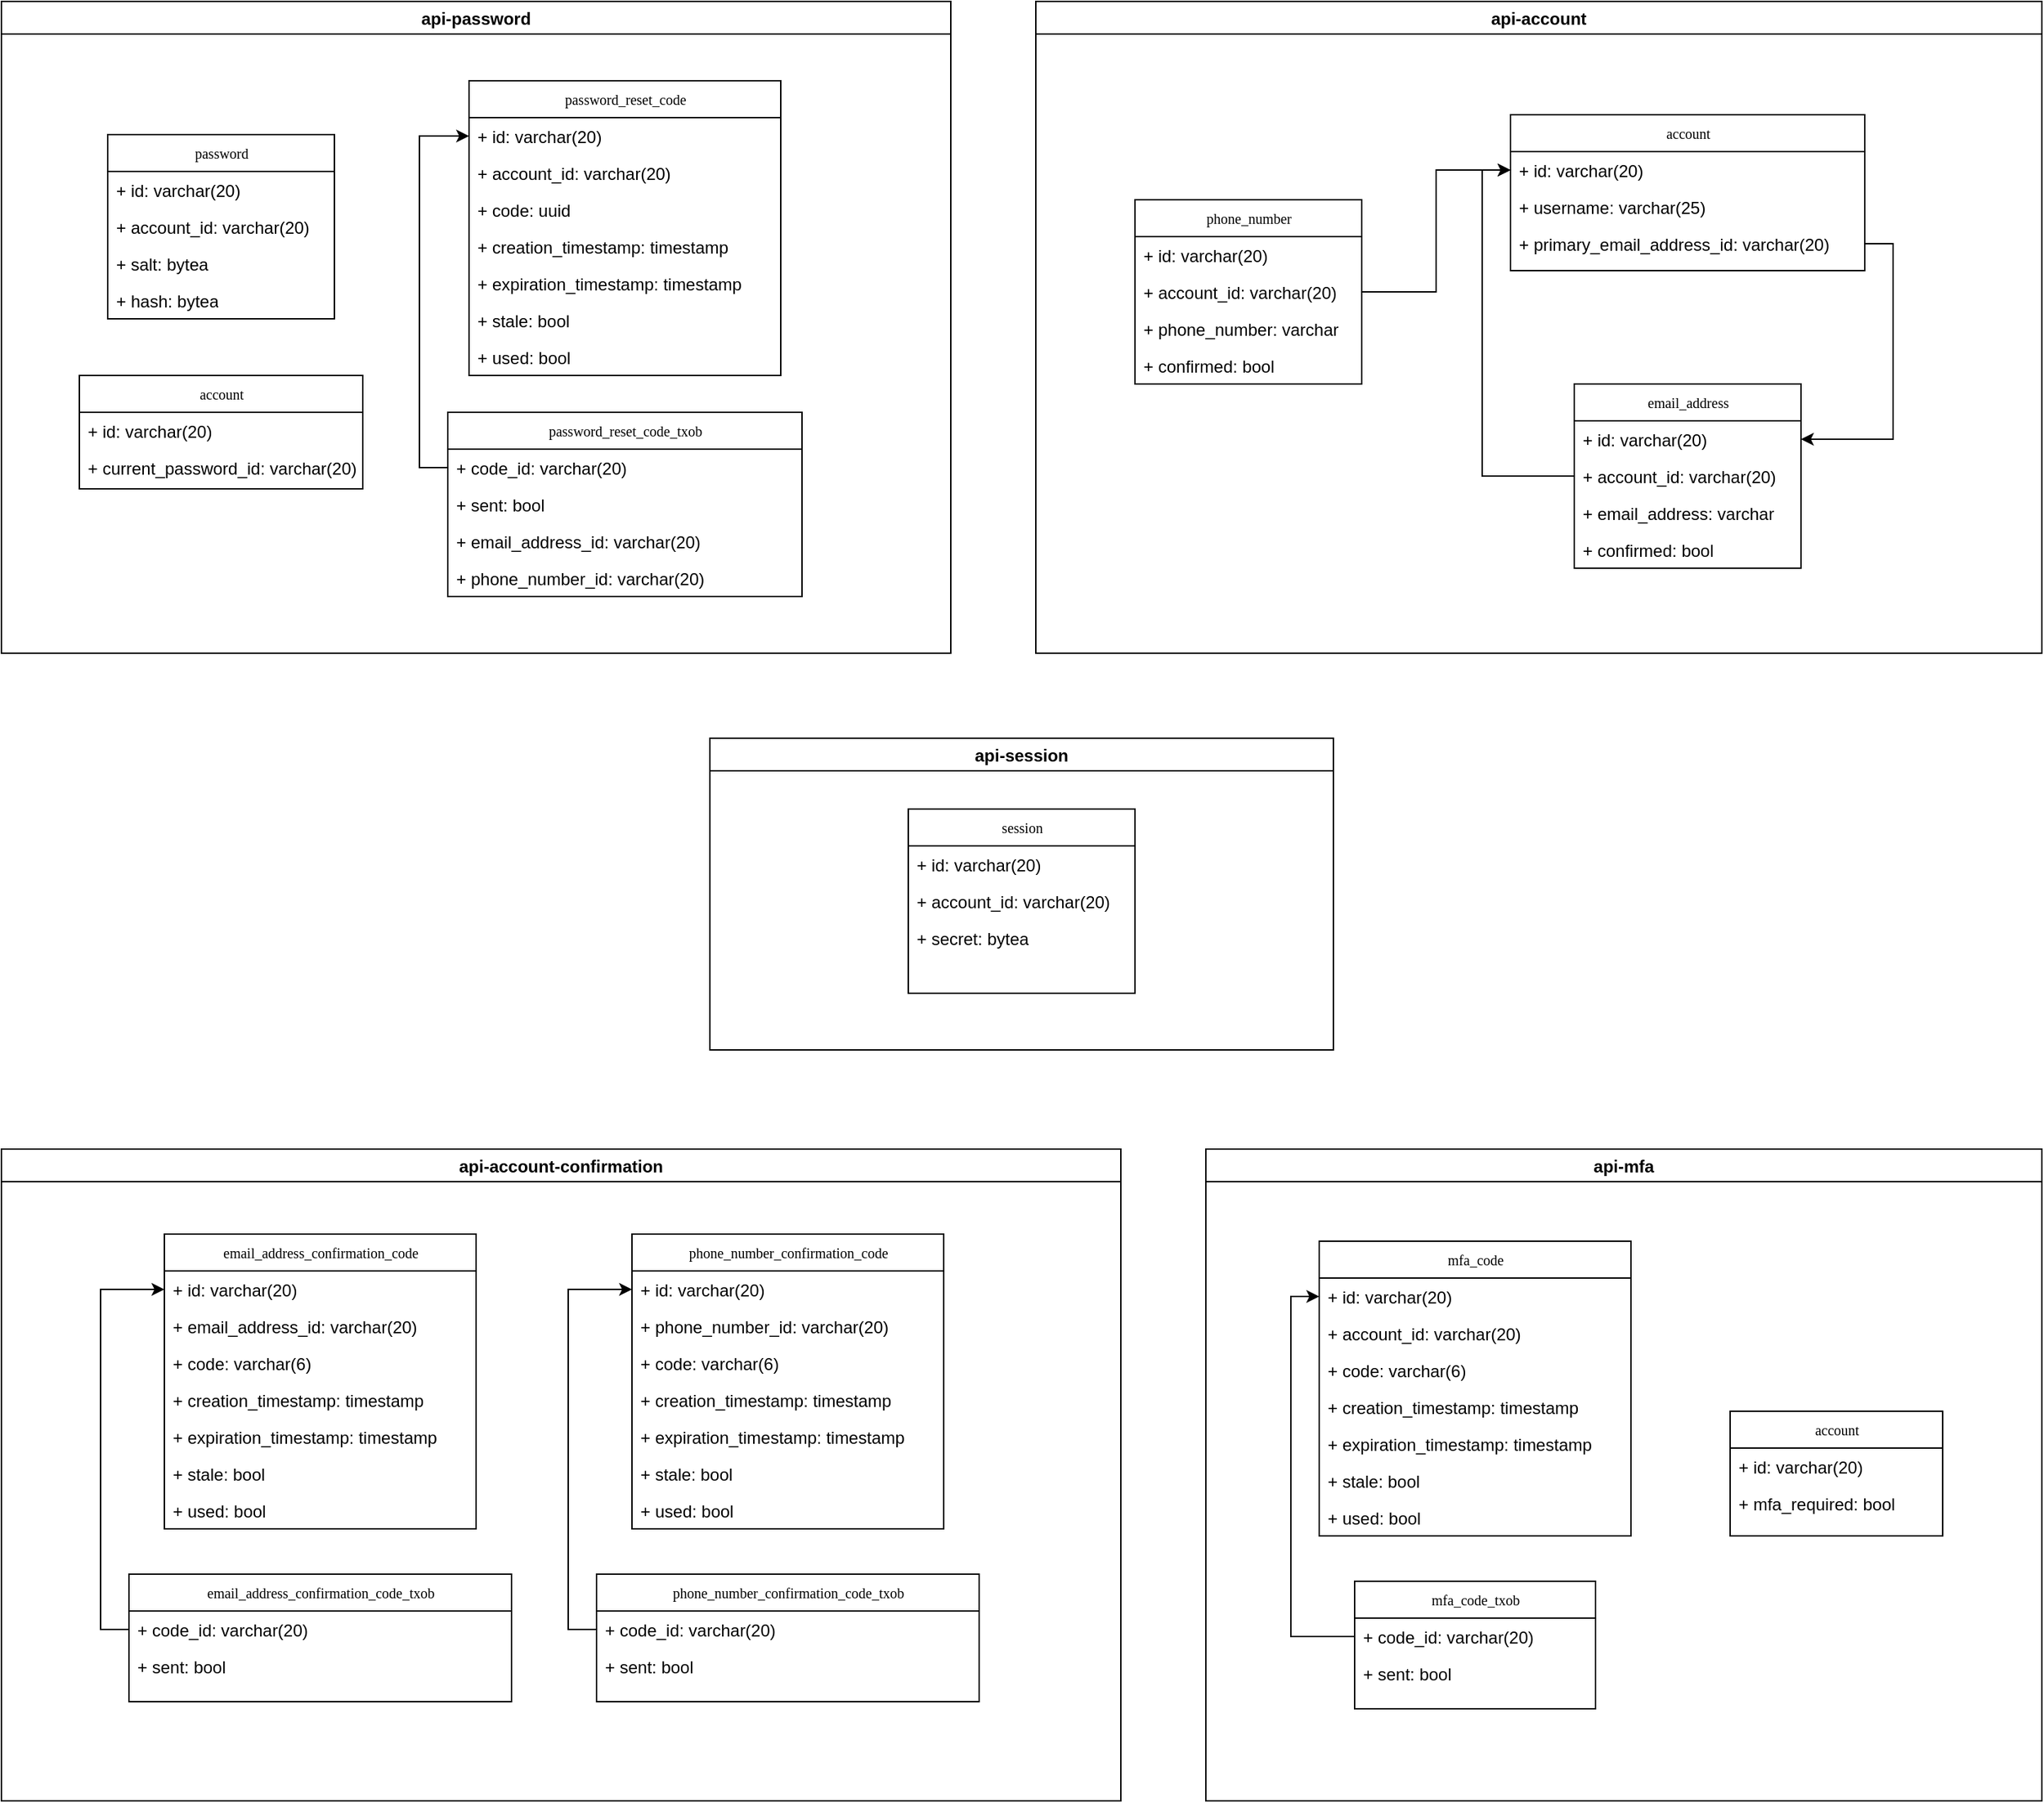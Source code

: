 <mxfile version="13.0.3" type="device"><diagram name="Page-1" id="c4acf3e9-155e-7222-9cf6-157b1a14988f"><mxGraphModel dx="2466" dy="1425" grid="1" gridSize="10" guides="1" tooltips="0" connect="1" arrows="1" fold="1" page="0" pageScale="1" pageWidth="850" pageHeight="1100" background="#ffffff" math="0" shadow="0"><root><mxCell id="0"/><mxCell id="1" parent="0"/><mxCell id="SM941Grayl3pryWCEUwA-8" value="api-account-confirmation" style="swimlane;" parent="1" vertex="1"><mxGeometry x="-410" y="620" width="790" height="460" as="geometry"/></mxCell><mxCell id="SM941Grayl3pryWCEUwA-1" value="phone_number_confirmation_code" style="swimlane;html=1;fontStyle=0;childLayout=stackLayout;horizontal=1;startSize=26;fillColor=none;horizontalStack=0;resizeParent=1;resizeLast=0;collapsible=1;marginBottom=0;swimlaneFillColor=#ffffff;rounded=0;shadow=0;comic=0;labelBackgroundColor=none;strokeWidth=1;fontFamily=Verdana;fontSize=10;align=center;" parent="SM941Grayl3pryWCEUwA-8" vertex="1"><mxGeometry x="445" y="60" width="220" height="208" as="geometry"/></mxCell><mxCell id="SM941Grayl3pryWCEUwA-2" value="+ id: varchar(20)" style="text;html=1;strokeColor=none;fillColor=none;align=left;verticalAlign=top;spacingLeft=4;spacingRight=4;whiteSpace=wrap;overflow=hidden;rotatable=0;points=[[0,0.5],[1,0.5]];portConstraint=eastwest;" parent="SM941Grayl3pryWCEUwA-1" vertex="1"><mxGeometry y="26" width="220" height="26" as="geometry"/></mxCell><mxCell id="SM941Grayl3pryWCEUwA-3" value="+ phone_number_id: varchar(20)" style="text;html=1;strokeColor=none;fillColor=none;align=left;verticalAlign=top;spacingLeft=4;spacingRight=4;whiteSpace=wrap;overflow=hidden;rotatable=0;points=[[0,0.5],[1,0.5]];portConstraint=eastwest;" parent="SM941Grayl3pryWCEUwA-1" vertex="1"><mxGeometry y="52" width="220" height="26" as="geometry"/></mxCell><mxCell id="SM941Grayl3pryWCEUwA-4" value="+ code: varchar(6)" style="text;html=1;strokeColor=none;fillColor=none;align=left;verticalAlign=top;spacingLeft=4;spacingRight=4;whiteSpace=wrap;overflow=hidden;rotatable=0;points=[[0,0.5],[1,0.5]];portConstraint=eastwest;" parent="SM941Grayl3pryWCEUwA-1" vertex="1"><mxGeometry y="78" width="220" height="26" as="geometry"/></mxCell><mxCell id="7DR2UrZq0_w4pbEsjHaY-3" value="+ creation_timestamp: timestamp&lt;span class=&quot;pl-k&quot;&gt;&lt;/span&gt;" style="text;html=1;strokeColor=none;fillColor=none;align=left;verticalAlign=top;spacingLeft=4;spacingRight=4;whiteSpace=wrap;overflow=hidden;rotatable=0;points=[[0,0.5],[1,0.5]];portConstraint=eastwest;" parent="SM941Grayl3pryWCEUwA-1" vertex="1"><mxGeometry y="104" width="220" height="26" as="geometry"/></mxCell><mxCell id="SM941Grayl3pryWCEUwA-5" value="+ expiration_timestamp: timestamp&lt;span class=&quot;pl-k&quot;&gt;&lt;/span&gt;" style="text;html=1;strokeColor=none;fillColor=none;align=left;verticalAlign=top;spacingLeft=4;spacingRight=4;whiteSpace=wrap;overflow=hidden;rotatable=0;points=[[0,0.5],[1,0.5]];portConstraint=eastwest;" parent="SM941Grayl3pryWCEUwA-1" vertex="1"><mxGeometry y="130" width="220" height="26" as="geometry"/></mxCell><mxCell id="SM941Grayl3pryWCEUwA-6" value="+ stale: bool" style="text;html=1;strokeColor=none;fillColor=none;align=left;verticalAlign=top;spacingLeft=4;spacingRight=4;whiteSpace=wrap;overflow=hidden;rotatable=0;points=[[0,0.5],[1,0.5]];portConstraint=eastwest;" parent="SM941Grayl3pryWCEUwA-1" vertex="1"><mxGeometry y="156" width="220" height="26" as="geometry"/></mxCell><mxCell id="SM941Grayl3pryWCEUwA-7" value="+ used: bool&lt;span class=&quot;pl-k&quot;&gt;&lt;/span&gt;" style="text;html=1;strokeColor=none;fillColor=none;align=left;verticalAlign=top;spacingLeft=4;spacingRight=4;whiteSpace=wrap;overflow=hidden;rotatable=0;points=[[0,0.5],[1,0.5]];portConstraint=eastwest;" parent="SM941Grayl3pryWCEUwA-1" vertex="1"><mxGeometry y="182" width="220" height="26" as="geometry"/></mxCell><mxCell id="UJHmzE7j7-OvjLkoZ01G-41" value="email_address_confirmation_code" style="swimlane;html=1;fontStyle=0;childLayout=stackLayout;horizontal=1;startSize=26;fillColor=none;horizontalStack=0;resizeParent=1;resizeLast=0;collapsible=1;marginBottom=0;swimlaneFillColor=#ffffff;rounded=0;shadow=0;comic=0;labelBackgroundColor=none;strokeWidth=1;fontFamily=Verdana;fontSize=10;align=center;" parent="SM941Grayl3pryWCEUwA-8" vertex="1"><mxGeometry x="115" y="60" width="220" height="208" as="geometry"/></mxCell><mxCell id="UJHmzE7j7-OvjLkoZ01G-42" value="+ id: varchar(20)" style="text;html=1;strokeColor=none;fillColor=none;align=left;verticalAlign=top;spacingLeft=4;spacingRight=4;whiteSpace=wrap;overflow=hidden;rotatable=0;points=[[0,0.5],[1,0.5]];portConstraint=eastwest;" parent="UJHmzE7j7-OvjLkoZ01G-41" vertex="1"><mxGeometry y="26" width="220" height="26" as="geometry"/></mxCell><mxCell id="UJHmzE7j7-OvjLkoZ01G-43" value="+ email_address_id: varchar(20)" style="text;html=1;strokeColor=none;fillColor=none;align=left;verticalAlign=top;spacingLeft=4;spacingRight=4;whiteSpace=wrap;overflow=hidden;rotatable=0;points=[[0,0.5],[1,0.5]];portConstraint=eastwest;" parent="UJHmzE7j7-OvjLkoZ01G-41" vertex="1"><mxGeometry y="52" width="220" height="26" as="geometry"/></mxCell><mxCell id="UJHmzE7j7-OvjLkoZ01G-45" value="+ code: varchar(6)" style="text;html=1;strokeColor=none;fillColor=none;align=left;verticalAlign=top;spacingLeft=4;spacingRight=4;whiteSpace=wrap;overflow=hidden;rotatable=0;points=[[0,0.5],[1,0.5]];portConstraint=eastwest;" parent="UJHmzE7j7-OvjLkoZ01G-41" vertex="1"><mxGeometry y="78" width="220" height="26" as="geometry"/></mxCell><mxCell id="7DR2UrZq0_w4pbEsjHaY-2" value="+ creation_timestamp: timestamp&lt;span class=&quot;pl-k&quot;&gt;&lt;/span&gt;" style="text;html=1;strokeColor=none;fillColor=none;align=left;verticalAlign=top;spacingLeft=4;spacingRight=4;whiteSpace=wrap;overflow=hidden;rotatable=0;points=[[0,0.5],[1,0.5]];portConstraint=eastwest;" parent="UJHmzE7j7-OvjLkoZ01G-41" vertex="1"><mxGeometry y="104" width="220" height="26" as="geometry"/></mxCell><mxCell id="UJHmzE7j7-OvjLkoZ01G-46" value="+ expiration_timestamp: timestamp&lt;span class=&quot;pl-k&quot;&gt;&lt;/span&gt;" style="text;html=1;strokeColor=none;fillColor=none;align=left;verticalAlign=top;spacingLeft=4;spacingRight=4;whiteSpace=wrap;overflow=hidden;rotatable=0;points=[[0,0.5],[1,0.5]];portConstraint=eastwest;" parent="UJHmzE7j7-OvjLkoZ01G-41" vertex="1"><mxGeometry y="130" width="220" height="26" as="geometry"/></mxCell><mxCell id="UJHmzE7j7-OvjLkoZ01G-47" value="+ stale: bool" style="text;html=1;strokeColor=none;fillColor=none;align=left;verticalAlign=top;spacingLeft=4;spacingRight=4;whiteSpace=wrap;overflow=hidden;rotatable=0;points=[[0,0.5],[1,0.5]];portConstraint=eastwest;" parent="UJHmzE7j7-OvjLkoZ01G-41" vertex="1"><mxGeometry y="156" width="220" height="26" as="geometry"/></mxCell><mxCell id="UJHmzE7j7-OvjLkoZ01G-48" value="+ used: bool&lt;span class=&quot;pl-k&quot;&gt;&lt;/span&gt;" style="text;html=1;strokeColor=none;fillColor=none;align=left;verticalAlign=top;spacingLeft=4;spacingRight=4;whiteSpace=wrap;overflow=hidden;rotatable=0;points=[[0,0.5],[1,0.5]];portConstraint=eastwest;" parent="UJHmzE7j7-OvjLkoZ01G-41" vertex="1"><mxGeometry y="182" width="220" height="26" as="geometry"/></mxCell><mxCell id="7DR2UrZq0_w4pbEsjHaY-34" value="phone_number_confirmation_code_txob" style="swimlane;html=1;fontStyle=0;childLayout=stackLayout;horizontal=1;startSize=26;fillColor=none;horizontalStack=0;resizeParent=1;resizeLast=0;collapsible=1;marginBottom=0;swimlaneFillColor=#ffffff;rounded=0;shadow=0;comic=0;labelBackgroundColor=none;strokeWidth=1;fontFamily=Verdana;fontSize=10;align=center;" parent="SM941Grayl3pryWCEUwA-8" vertex="1"><mxGeometry x="420" y="300" width="270" height="90" as="geometry"/></mxCell><mxCell id="7DR2UrZq0_w4pbEsjHaY-35" value="+ code_id: varchar(20)" style="text;html=1;strokeColor=none;fillColor=none;align=left;verticalAlign=top;spacingLeft=4;spacingRight=4;whiteSpace=wrap;overflow=hidden;rotatable=0;points=[[0,0.5],[1,0.5]];portConstraint=eastwest;" parent="7DR2UrZq0_w4pbEsjHaY-34" vertex="1"><mxGeometry y="26" width="270" height="26" as="geometry"/></mxCell><mxCell id="7DR2UrZq0_w4pbEsjHaY-36" value="+ sent: bool" style="text;html=1;strokeColor=none;fillColor=none;align=left;verticalAlign=top;spacingLeft=4;spacingRight=4;whiteSpace=wrap;overflow=hidden;rotatable=0;points=[[0,0.5],[1,0.5]];portConstraint=eastwest;" parent="7DR2UrZq0_w4pbEsjHaY-34" vertex="1"><mxGeometry y="52" width="270" height="26" as="geometry"/></mxCell><mxCell id="7DR2UrZq0_w4pbEsjHaY-24" value="email_address_confirmation_code_txob" style="swimlane;html=1;fontStyle=0;childLayout=stackLayout;horizontal=1;startSize=26;fillColor=none;horizontalStack=0;resizeParent=1;resizeLast=0;collapsible=1;marginBottom=0;swimlaneFillColor=#ffffff;rounded=0;shadow=0;comic=0;labelBackgroundColor=none;strokeWidth=1;fontFamily=Verdana;fontSize=10;align=center;" parent="SM941Grayl3pryWCEUwA-8" vertex="1"><mxGeometry x="90" y="300" width="270" height="90" as="geometry"/></mxCell><mxCell id="7DR2UrZq0_w4pbEsjHaY-25" value="+ code_id: varchar(20)" style="text;html=1;strokeColor=none;fillColor=none;align=left;verticalAlign=top;spacingLeft=4;spacingRight=4;whiteSpace=wrap;overflow=hidden;rotatable=0;points=[[0,0.5],[1,0.5]];portConstraint=eastwest;" parent="7DR2UrZq0_w4pbEsjHaY-24" vertex="1"><mxGeometry y="26" width="270" height="26" as="geometry"/></mxCell><mxCell id="7DR2UrZq0_w4pbEsjHaY-26" value="+ sent: bool" style="text;html=1;strokeColor=none;fillColor=none;align=left;verticalAlign=top;spacingLeft=4;spacingRight=4;whiteSpace=wrap;overflow=hidden;rotatable=0;points=[[0,0.5],[1,0.5]];portConstraint=eastwest;" parent="7DR2UrZq0_w4pbEsjHaY-24" vertex="1"><mxGeometry y="52" width="270" height="26" as="geometry"/></mxCell><mxCell id="7DR2UrZq0_w4pbEsjHaY-33" style="edgeStyle=orthogonalEdgeStyle;rounded=0;orthogonalLoop=1;jettySize=auto;html=1;exitX=0;exitY=0.5;exitDx=0;exitDy=0;entryX=0;entryY=0.5;entryDx=0;entryDy=0;" parent="SM941Grayl3pryWCEUwA-8" source="7DR2UrZq0_w4pbEsjHaY-25" target="UJHmzE7j7-OvjLkoZ01G-42" edge="1"><mxGeometry relative="1" as="geometry"/></mxCell><mxCell id="7DR2UrZq0_w4pbEsjHaY-37" style="edgeStyle=orthogonalEdgeStyle;rounded=0;orthogonalLoop=1;jettySize=auto;html=1;exitX=0;exitY=0.5;exitDx=0;exitDy=0;entryX=0;entryY=0.5;entryDx=0;entryDy=0;" parent="SM941Grayl3pryWCEUwA-8" source="7DR2UrZq0_w4pbEsjHaY-35" target="SM941Grayl3pryWCEUwA-2" edge="1"><mxGeometry relative="1" as="geometry"/></mxCell><mxCell id="SM941Grayl3pryWCEUwA-9" value="api-mfa" style="swimlane;" parent="1" vertex="1"><mxGeometry x="440" y="620" width="590" height="460" as="geometry"/></mxCell><mxCell id="7DR2UrZq0_w4pbEsjHaY-5" value="account" style="swimlane;html=1;fontStyle=0;childLayout=stackLayout;horizontal=1;startSize=26;fillColor=none;horizontalStack=0;resizeParent=1;resizeLast=0;collapsible=1;marginBottom=0;swimlaneFillColor=#ffffff;rounded=0;shadow=0;comic=0;labelBackgroundColor=none;strokeWidth=1;fontFamily=Verdana;fontSize=10;align=center;" parent="SM941Grayl3pryWCEUwA-9" vertex="1"><mxGeometry x="370" y="185" width="150" height="88" as="geometry"/></mxCell><mxCell id="7DR2UrZq0_w4pbEsjHaY-6" value="+ id: varchar(20)" style="text;html=1;strokeColor=none;fillColor=none;align=left;verticalAlign=top;spacingLeft=4;spacingRight=4;whiteSpace=wrap;overflow=hidden;rotatable=0;points=[[0,0.5],[1,0.5]];portConstraint=eastwest;" parent="7DR2UrZq0_w4pbEsjHaY-5" vertex="1"><mxGeometry y="26" width="150" height="26" as="geometry"/></mxCell><mxCell id="7DR2UrZq0_w4pbEsjHaY-9" value="+ mfa_required: bool" style="text;html=1;strokeColor=none;fillColor=none;align=left;verticalAlign=top;spacingLeft=4;spacingRight=4;whiteSpace=wrap;overflow=hidden;rotatable=0;points=[[0,0.5],[1,0.5]];portConstraint=eastwest;" parent="7DR2UrZq0_w4pbEsjHaY-5" vertex="1"><mxGeometry y="52" width="150" height="26" as="geometry"/></mxCell><mxCell id="7DR2UrZq0_w4pbEsjHaY-38" value="mfa_code_txob" style="swimlane;html=1;fontStyle=0;childLayout=stackLayout;horizontal=1;startSize=26;fillColor=none;horizontalStack=0;resizeParent=1;resizeLast=0;collapsible=1;marginBottom=0;swimlaneFillColor=#ffffff;rounded=0;shadow=0;comic=0;labelBackgroundColor=none;strokeWidth=1;fontFamily=Verdana;fontSize=10;align=center;" parent="SM941Grayl3pryWCEUwA-9" vertex="1"><mxGeometry x="105" y="305" width="170" height="90" as="geometry"/></mxCell><mxCell id="7DR2UrZq0_w4pbEsjHaY-39" value="+ code_id: varchar(20)" style="text;html=1;strokeColor=none;fillColor=none;align=left;verticalAlign=top;spacingLeft=4;spacingRight=4;whiteSpace=wrap;overflow=hidden;rotatable=0;points=[[0,0.5],[1,0.5]];portConstraint=eastwest;" parent="7DR2UrZq0_w4pbEsjHaY-38" vertex="1"><mxGeometry y="26" width="170" height="26" as="geometry"/></mxCell><mxCell id="7DR2UrZq0_w4pbEsjHaY-40" value="+ sent: bool" style="text;html=1;strokeColor=none;fillColor=none;align=left;verticalAlign=top;spacingLeft=4;spacingRight=4;whiteSpace=wrap;overflow=hidden;rotatable=0;points=[[0,0.5],[1,0.5]];portConstraint=eastwest;" parent="7DR2UrZq0_w4pbEsjHaY-38" vertex="1"><mxGeometry y="52" width="170" height="26" as="geometry"/></mxCell><mxCell id="UJHmzE7j7-OvjLkoZ01G-32" value="mfa_code" style="swimlane;html=1;fontStyle=0;childLayout=stackLayout;horizontal=1;startSize=26;fillColor=none;horizontalStack=0;resizeParent=1;resizeLast=0;collapsible=1;marginBottom=0;swimlaneFillColor=#ffffff;rounded=0;shadow=0;comic=0;labelBackgroundColor=none;strokeWidth=1;fontFamily=Verdana;fontSize=10;align=center;" parent="SM941Grayl3pryWCEUwA-9" vertex="1"><mxGeometry x="80" y="65" width="220" height="208" as="geometry"/></mxCell><mxCell id="UJHmzE7j7-OvjLkoZ01G-33" value="+ id: varchar(20)" style="text;html=1;strokeColor=none;fillColor=none;align=left;verticalAlign=top;spacingLeft=4;spacingRight=4;whiteSpace=wrap;overflow=hidden;rotatable=0;points=[[0,0.5],[1,0.5]];portConstraint=eastwest;" parent="UJHmzE7j7-OvjLkoZ01G-32" vertex="1"><mxGeometry y="26" width="220" height="26" as="geometry"/></mxCell><mxCell id="UJHmzE7j7-OvjLkoZ01G-34" value="+ account_id: varchar(20)" style="text;html=1;strokeColor=none;fillColor=none;align=left;verticalAlign=top;spacingLeft=4;spacingRight=4;whiteSpace=wrap;overflow=hidden;rotatable=0;points=[[0,0.5],[1,0.5]];portConstraint=eastwest;" parent="UJHmzE7j7-OvjLkoZ01G-32" vertex="1"><mxGeometry y="52" width="220" height="26" as="geometry"/></mxCell><mxCell id="UJHmzE7j7-OvjLkoZ01G-36" value="+ code: varchar(6)" style="text;html=1;strokeColor=none;fillColor=none;align=left;verticalAlign=top;spacingLeft=4;spacingRight=4;whiteSpace=wrap;overflow=hidden;rotatable=0;points=[[0,0.5],[1,0.5]];portConstraint=eastwest;" parent="UJHmzE7j7-OvjLkoZ01G-32" vertex="1"><mxGeometry y="78" width="220" height="26" as="geometry"/></mxCell><mxCell id="7DR2UrZq0_w4pbEsjHaY-4" value="+ creation_timestamp: timestamp&lt;span class=&quot;pl-k&quot;&gt;&lt;/span&gt;" style="text;html=1;strokeColor=none;fillColor=none;align=left;verticalAlign=top;spacingLeft=4;spacingRight=4;whiteSpace=wrap;overflow=hidden;rotatable=0;points=[[0,0.5],[1,0.5]];portConstraint=eastwest;" parent="UJHmzE7j7-OvjLkoZ01G-32" vertex="1"><mxGeometry y="104" width="220" height="26" as="geometry"/></mxCell><mxCell id="UJHmzE7j7-OvjLkoZ01G-37" value="+ expiration_timestamp: timestamp&lt;span class=&quot;pl-k&quot;&gt;&lt;/span&gt;" style="text;html=1;strokeColor=none;fillColor=none;align=left;verticalAlign=top;spacingLeft=4;spacingRight=4;whiteSpace=wrap;overflow=hidden;rotatable=0;points=[[0,0.5],[1,0.5]];portConstraint=eastwest;" parent="UJHmzE7j7-OvjLkoZ01G-32" vertex="1"><mxGeometry y="130" width="220" height="26" as="geometry"/></mxCell><mxCell id="UJHmzE7j7-OvjLkoZ01G-38" value="+ stale: bool" style="text;html=1;strokeColor=none;fillColor=none;align=left;verticalAlign=top;spacingLeft=4;spacingRight=4;whiteSpace=wrap;overflow=hidden;rotatable=0;points=[[0,0.5],[1,0.5]];portConstraint=eastwest;" parent="UJHmzE7j7-OvjLkoZ01G-32" vertex="1"><mxGeometry y="156" width="220" height="26" as="geometry"/></mxCell><mxCell id="UJHmzE7j7-OvjLkoZ01G-39" value="+ used: bool&lt;span class=&quot;pl-k&quot;&gt;&lt;/span&gt;" style="text;html=1;strokeColor=none;fillColor=none;align=left;verticalAlign=top;spacingLeft=4;spacingRight=4;whiteSpace=wrap;overflow=hidden;rotatable=0;points=[[0,0.5],[1,0.5]];portConstraint=eastwest;" parent="UJHmzE7j7-OvjLkoZ01G-32" vertex="1"><mxGeometry y="182" width="220" height="26" as="geometry"/></mxCell><mxCell id="7DR2UrZq0_w4pbEsjHaY-41" style="edgeStyle=orthogonalEdgeStyle;rounded=0;orthogonalLoop=1;jettySize=auto;html=1;exitX=0;exitY=0.5;exitDx=0;exitDy=0;entryX=0;entryY=0.5;entryDx=0;entryDy=0;" parent="SM941Grayl3pryWCEUwA-9" source="7DR2UrZq0_w4pbEsjHaY-39" target="UJHmzE7j7-OvjLkoZ01G-33" edge="1"><mxGeometry relative="1" as="geometry"/></mxCell><mxCell id="SM941Grayl3pryWCEUwA-10" value="api-password" style="swimlane;" parent="1" vertex="1"><mxGeometry x="-410" y="-190" width="670" height="460" as="geometry"/></mxCell><mxCell id="UJHmzE7j7-OvjLkoZ01G-19" value="password_reset_code" style="swimlane;html=1;fontStyle=0;childLayout=stackLayout;horizontal=1;startSize=26;fillColor=none;horizontalStack=0;resizeParent=1;resizeLast=0;collapsible=1;marginBottom=0;swimlaneFillColor=#ffffff;rounded=0;shadow=0;comic=0;labelBackgroundColor=none;strokeWidth=1;fontFamily=Verdana;fontSize=10;align=center;" parent="SM941Grayl3pryWCEUwA-10" vertex="1"><mxGeometry x="330" y="56" width="220" height="208" as="geometry"/></mxCell><mxCell id="UJHmzE7j7-OvjLkoZ01G-20" value="+ id: varchar(20)" style="text;html=1;strokeColor=none;fillColor=none;align=left;verticalAlign=top;spacingLeft=4;spacingRight=4;whiteSpace=wrap;overflow=hidden;rotatable=0;points=[[0,0.5],[1,0.5]];portConstraint=eastwest;" parent="UJHmzE7j7-OvjLkoZ01G-19" vertex="1"><mxGeometry y="26" width="220" height="26" as="geometry"/></mxCell><mxCell id="UJHmzE7j7-OvjLkoZ01G-21" value="+ account_id: varchar(20)" style="text;html=1;strokeColor=none;fillColor=none;align=left;verticalAlign=top;spacingLeft=4;spacingRight=4;whiteSpace=wrap;overflow=hidden;rotatable=0;points=[[0,0.5],[1,0.5]];portConstraint=eastwest;" parent="UJHmzE7j7-OvjLkoZ01G-19" vertex="1"><mxGeometry y="52" width="220" height="26" as="geometry"/></mxCell><mxCell id="UJHmzE7j7-OvjLkoZ01G-23" value="+ code: uuid&lt;span class=&quot;pl-k&quot;&gt;&lt;/span&gt;" style="text;html=1;strokeColor=none;fillColor=none;align=left;verticalAlign=top;spacingLeft=4;spacingRight=4;whiteSpace=wrap;overflow=hidden;rotatable=0;points=[[0,0.5],[1,0.5]];portConstraint=eastwest;" parent="UJHmzE7j7-OvjLkoZ01G-19" vertex="1"><mxGeometry y="78" width="220" height="26" as="geometry"/></mxCell><mxCell id="7DR2UrZq0_w4pbEsjHaY-1" value="+ creation_timestamp: timestamp&lt;span class=&quot;pl-k&quot;&gt;&lt;/span&gt;" style="text;html=1;strokeColor=none;fillColor=none;align=left;verticalAlign=top;spacingLeft=4;spacingRight=4;whiteSpace=wrap;overflow=hidden;rotatable=0;points=[[0,0.5],[1,0.5]];portConstraint=eastwest;" parent="UJHmzE7j7-OvjLkoZ01G-19" vertex="1"><mxGeometry y="104" width="220" height="26" as="geometry"/></mxCell><mxCell id="UJHmzE7j7-OvjLkoZ01G-29" value="+ expiration_timestamp: timestamp&lt;span class=&quot;pl-k&quot;&gt;&lt;/span&gt;" style="text;html=1;strokeColor=none;fillColor=none;align=left;verticalAlign=top;spacingLeft=4;spacingRight=4;whiteSpace=wrap;overflow=hidden;rotatable=0;points=[[0,0.5],[1,0.5]];portConstraint=eastwest;" parent="UJHmzE7j7-OvjLkoZ01G-19" vertex="1"><mxGeometry y="130" width="220" height="26" as="geometry"/></mxCell><mxCell id="UJHmzE7j7-OvjLkoZ01G-31" value="+ stale: bool" style="text;html=1;strokeColor=none;fillColor=none;align=left;verticalAlign=top;spacingLeft=4;spacingRight=4;whiteSpace=wrap;overflow=hidden;rotatable=0;points=[[0,0.5],[1,0.5]];portConstraint=eastwest;" parent="UJHmzE7j7-OvjLkoZ01G-19" vertex="1"><mxGeometry y="156" width="220" height="26" as="geometry"/></mxCell><mxCell id="UJHmzE7j7-OvjLkoZ01G-30" value="+ used: bool&lt;span class=&quot;pl-k&quot;&gt;&lt;/span&gt;" style="text;html=1;strokeColor=none;fillColor=none;align=left;verticalAlign=top;spacingLeft=4;spacingRight=4;whiteSpace=wrap;overflow=hidden;rotatable=0;points=[[0,0.5],[1,0.5]];portConstraint=eastwest;" parent="UJHmzE7j7-OvjLkoZ01G-19" vertex="1"><mxGeometry y="182" width="220" height="26" as="geometry"/></mxCell><mxCell id="UJHmzE7j7-OvjLkoZ01G-11" value="password" style="swimlane;html=1;fontStyle=0;childLayout=stackLayout;horizontal=1;startSize=26;fillColor=none;horizontalStack=0;resizeParent=1;resizeLast=0;collapsible=1;marginBottom=0;swimlaneFillColor=#ffffff;rounded=0;shadow=0;comic=0;labelBackgroundColor=none;strokeWidth=1;fontFamily=Verdana;fontSize=10;align=center;" parent="SM941Grayl3pryWCEUwA-10" vertex="1"><mxGeometry x="75" y="94" width="160" height="130" as="geometry"/></mxCell><mxCell id="UJHmzE7j7-OvjLkoZ01G-12" value="+ id: varchar(20)" style="text;html=1;strokeColor=none;fillColor=none;align=left;verticalAlign=top;spacingLeft=4;spacingRight=4;whiteSpace=wrap;overflow=hidden;rotatable=0;points=[[0,0.5],[1,0.5]];portConstraint=eastwest;" parent="UJHmzE7j7-OvjLkoZ01G-11" vertex="1"><mxGeometry y="26" width="160" height="26" as="geometry"/></mxCell><mxCell id="UJHmzE7j7-OvjLkoZ01G-13" value="+ account_id: varchar(20)" style="text;html=1;strokeColor=none;fillColor=none;align=left;verticalAlign=top;spacingLeft=4;spacingRight=4;whiteSpace=wrap;overflow=hidden;rotatable=0;points=[[0,0.5],[1,0.5]];portConstraint=eastwest;" parent="UJHmzE7j7-OvjLkoZ01G-11" vertex="1"><mxGeometry y="52" width="160" height="26" as="geometry"/></mxCell><mxCell id="UJHmzE7j7-OvjLkoZ01G-14" value="+ salt: &lt;span class=&quot;pl-k&quot;&gt;bytea&lt;/span&gt;" style="text;html=1;strokeColor=none;fillColor=none;align=left;verticalAlign=top;spacingLeft=4;spacingRight=4;whiteSpace=wrap;overflow=hidden;rotatable=0;points=[[0,0.5],[1,0.5]];portConstraint=eastwest;" parent="UJHmzE7j7-OvjLkoZ01G-11" vertex="1"><mxGeometry y="78" width="160" height="26" as="geometry"/></mxCell><mxCell id="UJHmzE7j7-OvjLkoZ01G-18" value="+ hash: &lt;span class=&quot;pl-k&quot;&gt;bytea&lt;/span&gt;" style="text;html=1;strokeColor=none;fillColor=none;align=left;verticalAlign=top;spacingLeft=4;spacingRight=4;whiteSpace=wrap;overflow=hidden;rotatable=0;points=[[0,0.5],[1,0.5]];portConstraint=eastwest;" parent="UJHmzE7j7-OvjLkoZ01G-11" vertex="1"><mxGeometry y="104" width="160" height="26" as="geometry"/></mxCell><mxCell id="7DR2UrZq0_w4pbEsjHaY-16" value="password_reset_code_txob" style="swimlane;html=1;fontStyle=0;childLayout=stackLayout;horizontal=1;startSize=26;fillColor=none;horizontalStack=0;resizeParent=1;resizeLast=0;collapsible=1;marginBottom=0;swimlaneFillColor=#ffffff;rounded=0;shadow=0;comic=0;labelBackgroundColor=none;strokeWidth=1;fontFamily=Verdana;fontSize=10;align=center;" parent="SM941Grayl3pryWCEUwA-10" vertex="1"><mxGeometry x="315" y="290" width="250" height="130" as="geometry"/></mxCell><mxCell id="7DR2UrZq0_w4pbEsjHaY-17" value="+ code_id: varchar(20)" style="text;html=1;strokeColor=none;fillColor=none;align=left;verticalAlign=top;spacingLeft=4;spacingRight=4;whiteSpace=wrap;overflow=hidden;rotatable=0;points=[[0,0.5],[1,0.5]];portConstraint=eastwest;" parent="7DR2UrZq0_w4pbEsjHaY-16" vertex="1"><mxGeometry y="26" width="250" height="26" as="geometry"/></mxCell><mxCell id="7DR2UrZq0_w4pbEsjHaY-18" value="+ sent: bool" style="text;html=1;strokeColor=none;fillColor=none;align=left;verticalAlign=top;spacingLeft=4;spacingRight=4;whiteSpace=wrap;overflow=hidden;rotatable=0;points=[[0,0.5],[1,0.5]];portConstraint=eastwest;" parent="7DR2UrZq0_w4pbEsjHaY-16" vertex="1"><mxGeometry y="52" width="250" height="26" as="geometry"/></mxCell><mxCell id="9VBC1XxxCEKw3rJlmAdr-1" value="+ email_address_id: varchar(20)" style="text;html=1;strokeColor=none;fillColor=none;align=left;verticalAlign=top;spacingLeft=4;spacingRight=4;whiteSpace=wrap;overflow=hidden;rotatable=0;points=[[0,0.5],[1,0.5]];portConstraint=eastwest;" vertex="1" parent="7DR2UrZq0_w4pbEsjHaY-16"><mxGeometry y="78" width="250" height="26" as="geometry"/></mxCell><mxCell id="9VBC1XxxCEKw3rJlmAdr-2" value="+ phone_number_id: varchar(20)" style="text;html=1;strokeColor=none;fillColor=none;align=left;verticalAlign=top;spacingLeft=4;spacingRight=4;whiteSpace=wrap;overflow=hidden;rotatable=0;points=[[0,0.5],[1,0.5]];portConstraint=eastwest;" vertex="1" parent="7DR2UrZq0_w4pbEsjHaY-16"><mxGeometry y="104" width="250" height="26" as="geometry"/></mxCell><mxCell id="UJHmzE7j7-OvjLkoZ01G-66" value="account" style="swimlane;html=1;fontStyle=0;childLayout=stackLayout;horizontal=1;startSize=26;fillColor=none;horizontalStack=0;resizeParent=1;resizeLast=0;collapsible=1;marginBottom=0;swimlaneFillColor=#ffffff;rounded=0;shadow=0;comic=0;labelBackgroundColor=none;strokeWidth=1;fontFamily=Verdana;fontSize=10;align=center;" parent="SM941Grayl3pryWCEUwA-10" vertex="1"><mxGeometry x="55" y="264" width="200" height="80" as="geometry"/></mxCell><mxCell id="UJHmzE7j7-OvjLkoZ01G-67" value="+ id: varchar(20)" style="text;html=1;strokeColor=none;fillColor=none;align=left;verticalAlign=top;spacingLeft=4;spacingRight=4;whiteSpace=wrap;overflow=hidden;rotatable=0;points=[[0,0.5],[1,0.5]];portConstraint=eastwest;" parent="UJHmzE7j7-OvjLkoZ01G-66" vertex="1"><mxGeometry y="26" width="200" height="26" as="geometry"/></mxCell><mxCell id="UJHmzE7j7-OvjLkoZ01G-68" value="+ current_password_id: varchar(20)" style="text;html=1;strokeColor=none;fillColor=none;align=left;verticalAlign=top;spacingLeft=4;spacingRight=4;whiteSpace=wrap;overflow=hidden;rotatable=0;points=[[0,0.5],[1,0.5]];portConstraint=eastwest;" parent="UJHmzE7j7-OvjLkoZ01G-66" vertex="1"><mxGeometry y="52" width="200" height="26" as="geometry"/></mxCell><mxCell id="7DR2UrZq0_w4pbEsjHaY-32" style="edgeStyle=orthogonalEdgeStyle;rounded=0;orthogonalLoop=1;jettySize=auto;html=1;exitX=0;exitY=0.5;exitDx=0;exitDy=0;entryX=0;entryY=0.5;entryDx=0;entryDy=0;" parent="SM941Grayl3pryWCEUwA-10" source="7DR2UrZq0_w4pbEsjHaY-17" target="UJHmzE7j7-OvjLkoZ01G-20" edge="1"><mxGeometry relative="1" as="geometry"/></mxCell><mxCell id="SM941Grayl3pryWCEUwA-11" value="api-account" style="swimlane;" parent="1" vertex="1"><mxGeometry x="320" y="-190" width="710" height="460" as="geometry"/></mxCell><mxCell id="17acba5748e5396b-30" value="account" style="swimlane;html=1;fontStyle=0;childLayout=stackLayout;horizontal=1;startSize=26;fillColor=none;horizontalStack=0;resizeParent=1;resizeLast=0;collapsible=1;marginBottom=0;swimlaneFillColor=#ffffff;rounded=0;shadow=0;comic=0;labelBackgroundColor=none;strokeWidth=1;fontFamily=Verdana;fontSize=10;align=center;" parent="SM941Grayl3pryWCEUwA-11" vertex="1"><mxGeometry x="335" y="80" width="250" height="110" as="geometry"/></mxCell><mxCell id="17acba5748e5396b-31" value="+ id: varchar(20)" style="text;html=1;strokeColor=none;fillColor=none;align=left;verticalAlign=top;spacingLeft=4;spacingRight=4;whiteSpace=wrap;overflow=hidden;rotatable=0;points=[[0,0.5],[1,0.5]];portConstraint=eastwest;" parent="17acba5748e5396b-30" vertex="1"><mxGeometry y="26" width="250" height="26" as="geometry"/></mxCell><mxCell id="17acba5748e5396b-32" value="+ username: varchar(25)" style="text;html=1;strokeColor=none;fillColor=none;align=left;verticalAlign=top;spacingLeft=4;spacingRight=4;whiteSpace=wrap;overflow=hidden;rotatable=0;points=[[0,0.5],[1,0.5]];portConstraint=eastwest;" parent="17acba5748e5396b-30" vertex="1"><mxGeometry y="52" width="250" height="26" as="geometry"/></mxCell><mxCell id="UJHmzE7j7-OvjLkoZ01G-8" value="+ primary_email_address_id: varchar(20)" style="text;html=1;strokeColor=none;fillColor=none;align=left;verticalAlign=top;spacingLeft=4;spacingRight=4;whiteSpace=wrap;overflow=hidden;rotatable=0;points=[[0,0.5],[1,0.5]];portConstraint=eastwest;" parent="17acba5748e5396b-30" vertex="1"><mxGeometry y="78" width="250" height="26" as="geometry"/></mxCell><mxCell id="17acba5748e5396b-20" value="phone_number" style="swimlane;html=1;fontStyle=0;childLayout=stackLayout;horizontal=1;startSize=26;fillColor=none;horizontalStack=0;resizeParent=1;resizeLast=0;collapsible=1;marginBottom=0;swimlaneFillColor=#ffffff;rounded=0;shadow=0;comic=0;labelBackgroundColor=none;strokeWidth=1;fontFamily=Verdana;fontSize=10;align=center;" parent="SM941Grayl3pryWCEUwA-11" vertex="1"><mxGeometry x="70" y="140" width="160" height="130" as="geometry"/></mxCell><mxCell id="17acba5748e5396b-21" value="+ id: varchar(20)" style="text;html=1;strokeColor=none;fillColor=none;align=left;verticalAlign=top;spacingLeft=4;spacingRight=4;whiteSpace=wrap;overflow=hidden;rotatable=0;points=[[0,0.5],[1,0.5]];portConstraint=eastwest;" parent="17acba5748e5396b-20" vertex="1"><mxGeometry y="26" width="160" height="26" as="geometry"/></mxCell><mxCell id="17acba5748e5396b-24" value="+ account_id: varchar(20)" style="text;html=1;strokeColor=none;fillColor=none;align=left;verticalAlign=top;spacingLeft=4;spacingRight=4;whiteSpace=wrap;overflow=hidden;rotatable=0;points=[[0,0.5],[1,0.5]];portConstraint=eastwest;" parent="17acba5748e5396b-20" vertex="1"><mxGeometry y="52" width="160" height="26" as="geometry"/></mxCell><mxCell id="17acba5748e5396b-26" value="+ phone_number: varchar" style="text;html=1;strokeColor=none;fillColor=none;align=left;verticalAlign=top;spacingLeft=4;spacingRight=4;whiteSpace=wrap;overflow=hidden;rotatable=0;points=[[0,0.5],[1,0.5]];portConstraint=eastwest;" parent="17acba5748e5396b-20" vertex="1"><mxGeometry y="78" width="160" height="26" as="geometry"/></mxCell><mxCell id="SM941Grayl3pryWCEUwA-12" value="+ confirmed: bool" style="text;html=1;strokeColor=none;fillColor=none;align=left;verticalAlign=top;spacingLeft=4;spacingRight=4;whiteSpace=wrap;overflow=hidden;rotatable=0;points=[[0,0.5],[1,0.5]];portConstraint=eastwest;" parent="17acba5748e5396b-20" vertex="1"><mxGeometry y="104" width="160" height="26" as="geometry"/></mxCell><mxCell id="UJHmzE7j7-OvjLkoZ01G-3" value="email_address" style="swimlane;html=1;fontStyle=0;childLayout=stackLayout;horizontal=1;startSize=26;fillColor=none;horizontalStack=0;resizeParent=1;resizeLast=0;collapsible=1;marginBottom=0;swimlaneFillColor=#ffffff;rounded=0;shadow=0;comic=0;labelBackgroundColor=none;strokeWidth=1;fontFamily=Verdana;fontSize=10;align=center;" parent="SM941Grayl3pryWCEUwA-11" vertex="1"><mxGeometry x="380" y="270" width="160" height="130" as="geometry"/></mxCell><mxCell id="UJHmzE7j7-OvjLkoZ01G-4" value="+ id: varchar(20)" style="text;html=1;strokeColor=none;fillColor=none;align=left;verticalAlign=top;spacingLeft=4;spacingRight=4;whiteSpace=wrap;overflow=hidden;rotatable=0;points=[[0,0.5],[1,0.5]];portConstraint=eastwest;" parent="UJHmzE7j7-OvjLkoZ01G-3" vertex="1"><mxGeometry y="26" width="160" height="26" as="geometry"/></mxCell><mxCell id="UJHmzE7j7-OvjLkoZ01G-5" value="+ account_id: varchar(20)" style="text;html=1;strokeColor=none;fillColor=none;align=left;verticalAlign=top;spacingLeft=4;spacingRight=4;whiteSpace=wrap;overflow=hidden;rotatable=0;points=[[0,0.5],[1,0.5]];portConstraint=eastwest;" parent="UJHmzE7j7-OvjLkoZ01G-3" vertex="1"><mxGeometry y="52" width="160" height="26" as="geometry"/></mxCell><mxCell id="UJHmzE7j7-OvjLkoZ01G-6" value="+ email_address: varchar" style="text;html=1;strokeColor=none;fillColor=none;align=left;verticalAlign=top;spacingLeft=4;spacingRight=4;whiteSpace=wrap;overflow=hidden;rotatable=0;points=[[0,0.5],[1,0.5]];portConstraint=eastwest;" parent="UJHmzE7j7-OvjLkoZ01G-3" vertex="1"><mxGeometry y="78" width="160" height="26" as="geometry"/></mxCell><mxCell id="UJHmzE7j7-OvjLkoZ01G-65" value="+ confirmed: bool" style="text;html=1;strokeColor=none;fillColor=none;align=left;verticalAlign=top;spacingLeft=4;spacingRight=4;whiteSpace=wrap;overflow=hidden;rotatable=0;points=[[0,0.5],[1,0.5]];portConstraint=eastwest;" parent="UJHmzE7j7-OvjLkoZ01G-3" vertex="1"><mxGeometry y="104" width="160" height="26" as="geometry"/></mxCell><mxCell id="7DR2UrZq0_w4pbEsjHaY-43" style="edgeStyle=orthogonalEdgeStyle;rounded=0;orthogonalLoop=1;jettySize=auto;html=1;exitX=1;exitY=0.5;exitDx=0;exitDy=0;entryX=1;entryY=0.5;entryDx=0;entryDy=0;" parent="SM941Grayl3pryWCEUwA-11" source="UJHmzE7j7-OvjLkoZ01G-8" target="UJHmzE7j7-OvjLkoZ01G-4" edge="1"><mxGeometry relative="1" as="geometry"/></mxCell><mxCell id="7DR2UrZq0_w4pbEsjHaY-44" style="edgeStyle=orthogonalEdgeStyle;rounded=0;orthogonalLoop=1;jettySize=auto;html=1;exitX=1;exitY=0.5;exitDx=0;exitDy=0;entryX=0;entryY=0.5;entryDx=0;entryDy=0;" parent="SM941Grayl3pryWCEUwA-11" source="17acba5748e5396b-24" target="17acba5748e5396b-31" edge="1"><mxGeometry relative="1" as="geometry"/></mxCell><mxCell id="7DR2UrZq0_w4pbEsjHaY-46" style="edgeStyle=orthogonalEdgeStyle;rounded=0;orthogonalLoop=1;jettySize=auto;html=1;exitX=0;exitY=0.5;exitDx=0;exitDy=0;entryX=0;entryY=0.5;entryDx=0;entryDy=0;" parent="SM941Grayl3pryWCEUwA-11" source="UJHmzE7j7-OvjLkoZ01G-5" target="17acba5748e5396b-31" edge="1"><mxGeometry relative="1" as="geometry"/></mxCell><mxCell id="7DR2UrZq0_w4pbEsjHaY-10" value="api-session" style="swimlane;" parent="1" vertex="1"><mxGeometry x="90" y="330" width="440" height="220" as="geometry"/></mxCell><mxCell id="7DR2UrZq0_w4pbEsjHaY-11" value="session" style="swimlane;html=1;fontStyle=0;childLayout=stackLayout;horizontal=1;startSize=26;fillColor=none;horizontalStack=0;resizeParent=1;resizeLast=0;collapsible=1;marginBottom=0;swimlaneFillColor=#ffffff;rounded=0;shadow=0;comic=0;labelBackgroundColor=none;strokeWidth=1;fontFamily=Verdana;fontSize=10;align=center;" parent="7DR2UrZq0_w4pbEsjHaY-10" vertex="1"><mxGeometry x="140" y="50" width="160" height="130" as="geometry"/></mxCell><mxCell id="7DR2UrZq0_w4pbEsjHaY-12" value="+ id: varchar(20)" style="text;html=1;strokeColor=none;fillColor=none;align=left;verticalAlign=top;spacingLeft=4;spacingRight=4;whiteSpace=wrap;overflow=hidden;rotatable=0;points=[[0,0.5],[1,0.5]];portConstraint=eastwest;" parent="7DR2UrZq0_w4pbEsjHaY-11" vertex="1"><mxGeometry y="26" width="160" height="26" as="geometry"/></mxCell><mxCell id="7DR2UrZq0_w4pbEsjHaY-13" value="+ account_id: varchar(20)" style="text;html=1;strokeColor=none;fillColor=none;align=left;verticalAlign=top;spacingLeft=4;spacingRight=4;whiteSpace=wrap;overflow=hidden;rotatable=0;points=[[0,0.5],[1,0.5]];portConstraint=eastwest;" parent="7DR2UrZq0_w4pbEsjHaY-11" vertex="1"><mxGeometry y="52" width="160" height="26" as="geometry"/></mxCell><mxCell id="7DR2UrZq0_w4pbEsjHaY-42" value="+ secret: bytea" style="text;html=1;strokeColor=none;fillColor=none;align=left;verticalAlign=top;spacingLeft=4;spacingRight=4;whiteSpace=wrap;overflow=hidden;rotatable=0;points=[[0,0.5],[1,0.5]];portConstraint=eastwest;" parent="7DR2UrZq0_w4pbEsjHaY-11" vertex="1"><mxGeometry y="78" width="160" height="26" as="geometry"/></mxCell></root></mxGraphModel></diagram></mxfile>